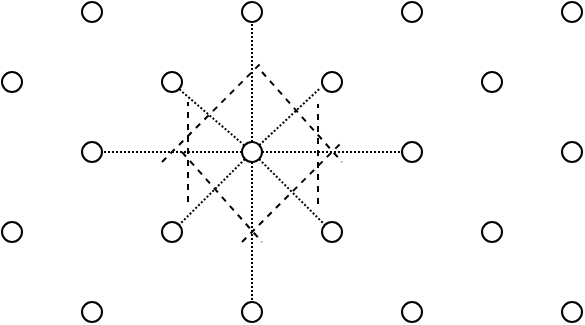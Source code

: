 <mxfile version="16.5.3" type="device"><diagram id="h-jfdGzV4qJigdhuqkEE" name="Page-1"><mxGraphModel dx="527" dy="279" grid="1" gridSize="10" guides="1" tooltips="1" connect="1" arrows="1" fold="1" page="1" pageScale="1" pageWidth="850" pageHeight="1100" math="0" shadow="0"><root><mxCell id="0"/><mxCell id="1" parent="0"/><mxCell id="hRaVlrmod6PpBp5yS2_L-1" value="" style="ellipse;whiteSpace=wrap;html=1;" vertex="1" parent="1"><mxGeometry x="350" y="235" width="10" height="10" as="geometry"/></mxCell><mxCell id="hRaVlrmod6PpBp5yS2_L-2" value="" style="ellipse;whiteSpace=wrap;html=1;" vertex="1" parent="1"><mxGeometry x="430" y="235" width="10" height="10" as="geometry"/></mxCell><mxCell id="hRaVlrmod6PpBp5yS2_L-5" value="" style="ellipse;whiteSpace=wrap;html=1;" vertex="1" parent="1"><mxGeometry x="510" y="235" width="10" height="10" as="geometry"/></mxCell><mxCell id="hRaVlrmod6PpBp5yS2_L-7" value="" style="ellipse;whiteSpace=wrap;html=1;" vertex="1" parent="1"><mxGeometry x="270" y="235" width="10" height="10" as="geometry"/></mxCell><mxCell id="hRaVlrmod6PpBp5yS2_L-38" style="edgeStyle=orthogonalEdgeStyle;rounded=0;orthogonalLoop=1;jettySize=auto;html=1;entryX=0.5;entryY=1;entryDx=0;entryDy=0;endArrow=none;endFill=0;dashed=1;dashPattern=1 1;" edge="1" parent="1" source="hRaVlrmod6PpBp5yS2_L-19" target="hRaVlrmod6PpBp5yS2_L-23"><mxGeometry relative="1" as="geometry"/></mxCell><mxCell id="hRaVlrmod6PpBp5yS2_L-39" style="edgeStyle=orthogonalEdgeStyle;rounded=0;orthogonalLoop=1;jettySize=auto;html=1;entryX=0.5;entryY=0;entryDx=0;entryDy=0;dashed=1;dashPattern=1 1;endArrow=none;endFill=0;" edge="1" parent="1" source="hRaVlrmod6PpBp5yS2_L-19" target="hRaVlrmod6PpBp5yS2_L-34"><mxGeometry relative="1" as="geometry"/></mxCell><mxCell id="hRaVlrmod6PpBp5yS2_L-40" style="edgeStyle=orthogonalEdgeStyle;rounded=0;orthogonalLoop=1;jettySize=auto;html=1;entryX=0;entryY=0.5;entryDx=0;entryDy=0;dashed=1;dashPattern=1 1;endArrow=none;endFill=0;" edge="1" parent="1" source="hRaVlrmod6PpBp5yS2_L-19" target="hRaVlrmod6PpBp5yS2_L-20"><mxGeometry relative="1" as="geometry"/></mxCell><mxCell id="hRaVlrmod6PpBp5yS2_L-41" style="edgeStyle=orthogonalEdgeStyle;rounded=0;orthogonalLoop=1;jettySize=auto;html=1;entryX=1;entryY=0.5;entryDx=0;entryDy=0;dashed=1;dashPattern=1 1;endArrow=none;endFill=0;" edge="1" parent="1" source="hRaVlrmod6PpBp5yS2_L-19" target="hRaVlrmod6PpBp5yS2_L-22"><mxGeometry relative="1" as="geometry"/></mxCell><mxCell id="hRaVlrmod6PpBp5yS2_L-43" style="rounded=0;orthogonalLoop=1;jettySize=auto;html=1;entryX=-0.107;entryY=0.822;entryDx=0;entryDy=0;entryPerimeter=0;dashed=1;dashPattern=1 1;endArrow=none;endFill=0;" edge="1" parent="1" source="hRaVlrmod6PpBp5yS2_L-19" target="hRaVlrmod6PpBp5yS2_L-2"><mxGeometry relative="1" as="geometry"/></mxCell><mxCell id="hRaVlrmod6PpBp5yS2_L-44" style="edgeStyle=none;rounded=0;orthogonalLoop=1;jettySize=auto;html=1;entryX=1;entryY=1;entryDx=0;entryDy=0;dashed=1;dashPattern=1 1;endArrow=none;endFill=0;" edge="1" parent="1" source="hRaVlrmod6PpBp5yS2_L-19" target="hRaVlrmod6PpBp5yS2_L-1"><mxGeometry relative="1" as="geometry"/></mxCell><mxCell id="hRaVlrmod6PpBp5yS2_L-45" style="edgeStyle=none;rounded=0;orthogonalLoop=1;jettySize=auto;html=1;entryX=1;entryY=0;entryDx=0;entryDy=0;dashed=1;dashPattern=1 1;endArrow=none;endFill=0;" edge="1" parent="1" source="hRaVlrmod6PpBp5yS2_L-19" target="hRaVlrmod6PpBp5yS2_L-27"><mxGeometry relative="1" as="geometry"/></mxCell><mxCell id="hRaVlrmod6PpBp5yS2_L-46" style="edgeStyle=none;rounded=0;orthogonalLoop=1;jettySize=auto;html=1;entryX=0;entryY=0;entryDx=0;entryDy=0;dashed=1;dashPattern=1 1;endArrow=none;endFill=0;" edge="1" parent="1" source="hRaVlrmod6PpBp5yS2_L-19" target="hRaVlrmod6PpBp5yS2_L-28"><mxGeometry relative="1" as="geometry"/></mxCell><mxCell id="hRaVlrmod6PpBp5yS2_L-19" value="" style="ellipse;whiteSpace=wrap;html=1;" vertex="1" parent="1"><mxGeometry x="390" y="270" width="10" height="10" as="geometry"/></mxCell><mxCell id="hRaVlrmod6PpBp5yS2_L-20" value="" style="ellipse;whiteSpace=wrap;html=1;" vertex="1" parent="1"><mxGeometry x="470" y="270" width="10" height="10" as="geometry"/></mxCell><mxCell id="hRaVlrmod6PpBp5yS2_L-21" value="" style="ellipse;whiteSpace=wrap;html=1;" vertex="1" parent="1"><mxGeometry x="550" y="270" width="10" height="10" as="geometry"/></mxCell><mxCell id="hRaVlrmod6PpBp5yS2_L-22" value="" style="ellipse;whiteSpace=wrap;html=1;" vertex="1" parent="1"><mxGeometry x="310" y="270" width="10" height="10" as="geometry"/></mxCell><mxCell id="hRaVlrmod6PpBp5yS2_L-23" value="" style="ellipse;whiteSpace=wrap;html=1;" vertex="1" parent="1"><mxGeometry x="390" y="200" width="10" height="10" as="geometry"/></mxCell><mxCell id="hRaVlrmod6PpBp5yS2_L-24" value="" style="ellipse;whiteSpace=wrap;html=1;" vertex="1" parent="1"><mxGeometry x="470" y="200" width="10" height="10" as="geometry"/></mxCell><mxCell id="hRaVlrmod6PpBp5yS2_L-25" value="" style="ellipse;whiteSpace=wrap;html=1;" vertex="1" parent="1"><mxGeometry x="550" y="200" width="10" height="10" as="geometry"/></mxCell><mxCell id="hRaVlrmod6PpBp5yS2_L-26" value="" style="ellipse;whiteSpace=wrap;html=1;" vertex="1" parent="1"><mxGeometry x="310" y="200" width="10" height="10" as="geometry"/></mxCell><mxCell id="hRaVlrmod6PpBp5yS2_L-27" value="" style="ellipse;whiteSpace=wrap;html=1;" vertex="1" parent="1"><mxGeometry x="350" y="310" width="10" height="10" as="geometry"/></mxCell><mxCell id="hRaVlrmod6PpBp5yS2_L-28" value="" style="ellipse;whiteSpace=wrap;html=1;" vertex="1" parent="1"><mxGeometry x="430" y="310" width="10" height="10" as="geometry"/></mxCell><mxCell id="hRaVlrmod6PpBp5yS2_L-29" value="" style="ellipse;whiteSpace=wrap;html=1;" vertex="1" parent="1"><mxGeometry x="510" y="310" width="10" height="10" as="geometry"/></mxCell><mxCell id="hRaVlrmod6PpBp5yS2_L-30" value="" style="ellipse;whiteSpace=wrap;html=1;" vertex="1" parent="1"><mxGeometry x="270" y="310" width="10" height="10" as="geometry"/></mxCell><mxCell id="hRaVlrmod6PpBp5yS2_L-34" value="" style="ellipse;whiteSpace=wrap;html=1;" vertex="1" parent="1"><mxGeometry x="390" y="350" width="10" height="10" as="geometry"/></mxCell><mxCell id="hRaVlrmod6PpBp5yS2_L-35" value="" style="ellipse;whiteSpace=wrap;html=1;" vertex="1" parent="1"><mxGeometry x="470" y="350" width="10" height="10" as="geometry"/></mxCell><mxCell id="hRaVlrmod6PpBp5yS2_L-36" value="" style="ellipse;whiteSpace=wrap;html=1;" vertex="1" parent="1"><mxGeometry x="550" y="350" width="10" height="10" as="geometry"/></mxCell><mxCell id="hRaVlrmod6PpBp5yS2_L-37" value="" style="ellipse;whiteSpace=wrap;html=1;" vertex="1" parent="1"><mxGeometry x="310" y="350" width="10" height="10" as="geometry"/></mxCell><mxCell id="hRaVlrmod6PpBp5yS2_L-48" value="" style="endArrow=none;dashed=1;html=1;rounded=0;" edge="1" parent="1"><mxGeometry width="50" height="50" relative="1" as="geometry"><mxPoint x="350" y="280" as="sourcePoint"/><mxPoint x="400" y="230" as="targetPoint"/></mxGeometry></mxCell><mxCell id="hRaVlrmod6PpBp5yS2_L-49" value="" style="endArrow=none;dashed=1;html=1;rounded=0;" edge="1" parent="1"><mxGeometry width="50" height="50" relative="1" as="geometry"><mxPoint x="390" y="320" as="sourcePoint"/><mxPoint x="440" y="270.0" as="targetPoint"/></mxGeometry></mxCell><mxCell id="hRaVlrmod6PpBp5yS2_L-51" value="" style="endArrow=none;dashed=1;html=1;rounded=0;" edge="1" parent="1"><mxGeometry width="50" height="50" relative="1" as="geometry"><mxPoint x="360" y="275" as="sourcePoint"/><mxPoint x="400" y="320" as="targetPoint"/></mxGeometry></mxCell><mxCell id="hRaVlrmod6PpBp5yS2_L-52" value="" style="endArrow=none;dashed=1;html=1;rounded=0;" edge="1" parent="1"><mxGeometry width="50" height="50" relative="1" as="geometry"><mxPoint x="400" y="235" as="sourcePoint"/><mxPoint x="440" y="280" as="targetPoint"/></mxGeometry></mxCell><mxCell id="hRaVlrmod6PpBp5yS2_L-54" value="" style="endArrow=none;dashed=1;html=1;rounded=0;" edge="1" parent="1"><mxGeometry width="50" height="50" relative="1" as="geometry"><mxPoint x="363" y="300" as="sourcePoint"/><mxPoint x="363" y="250" as="targetPoint"/></mxGeometry></mxCell><mxCell id="hRaVlrmod6PpBp5yS2_L-55" value="" style="endArrow=none;dashed=1;html=1;rounded=0;" edge="1" parent="1"><mxGeometry width="50" height="50" relative="1" as="geometry"><mxPoint x="428" y="301" as="sourcePoint"/><mxPoint x="428" y="251" as="targetPoint"/></mxGeometry></mxCell></root></mxGraphModel></diagram></mxfile>